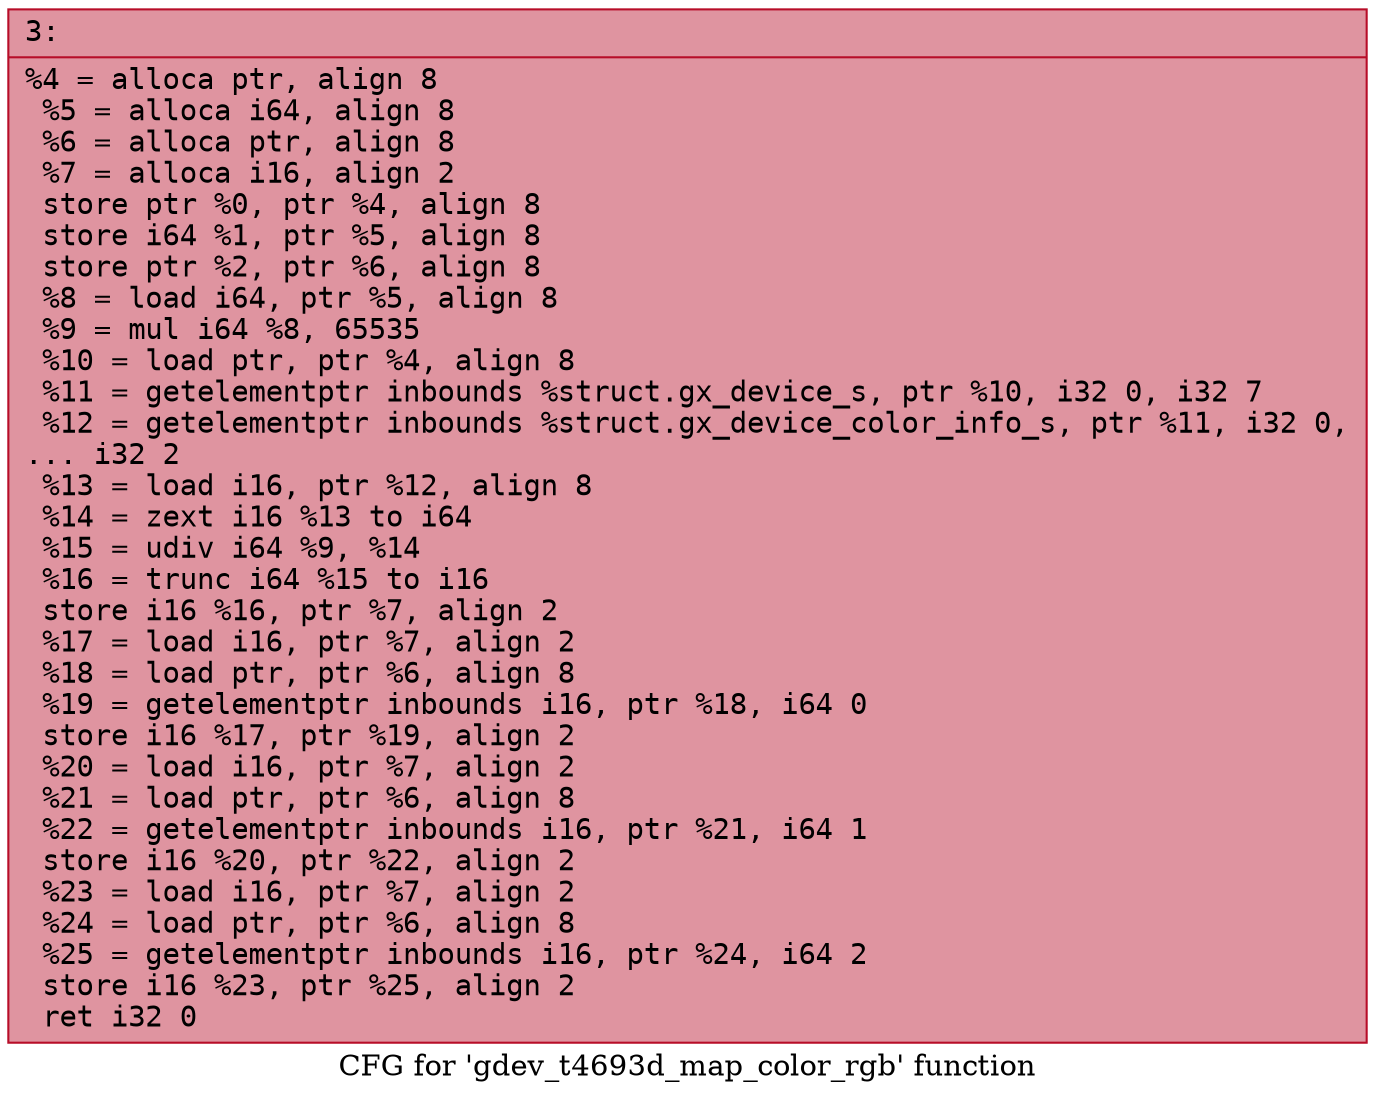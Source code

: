 digraph "CFG for 'gdev_t4693d_map_color_rgb' function" {
	label="CFG for 'gdev_t4693d_map_color_rgb' function";

	Node0x600001276c60 [shape=record,color="#b70d28ff", style=filled, fillcolor="#b70d2870" fontname="Courier",label="{3:\l|  %4 = alloca ptr, align 8\l  %5 = alloca i64, align 8\l  %6 = alloca ptr, align 8\l  %7 = alloca i16, align 2\l  store ptr %0, ptr %4, align 8\l  store i64 %1, ptr %5, align 8\l  store ptr %2, ptr %6, align 8\l  %8 = load i64, ptr %5, align 8\l  %9 = mul i64 %8, 65535\l  %10 = load ptr, ptr %4, align 8\l  %11 = getelementptr inbounds %struct.gx_device_s, ptr %10, i32 0, i32 7\l  %12 = getelementptr inbounds %struct.gx_device_color_info_s, ptr %11, i32 0,\l... i32 2\l  %13 = load i16, ptr %12, align 8\l  %14 = zext i16 %13 to i64\l  %15 = udiv i64 %9, %14\l  %16 = trunc i64 %15 to i16\l  store i16 %16, ptr %7, align 2\l  %17 = load i16, ptr %7, align 2\l  %18 = load ptr, ptr %6, align 8\l  %19 = getelementptr inbounds i16, ptr %18, i64 0\l  store i16 %17, ptr %19, align 2\l  %20 = load i16, ptr %7, align 2\l  %21 = load ptr, ptr %6, align 8\l  %22 = getelementptr inbounds i16, ptr %21, i64 1\l  store i16 %20, ptr %22, align 2\l  %23 = load i16, ptr %7, align 2\l  %24 = load ptr, ptr %6, align 8\l  %25 = getelementptr inbounds i16, ptr %24, i64 2\l  store i16 %23, ptr %25, align 2\l  ret i32 0\l}"];
}
